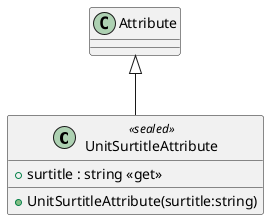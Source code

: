 @startuml
class UnitSurtitleAttribute <<sealed>> {
    + UnitSurtitleAttribute(surtitle:string)
    + surtitle : string <<get>>
}
Attribute <|-- UnitSurtitleAttribute
@enduml
